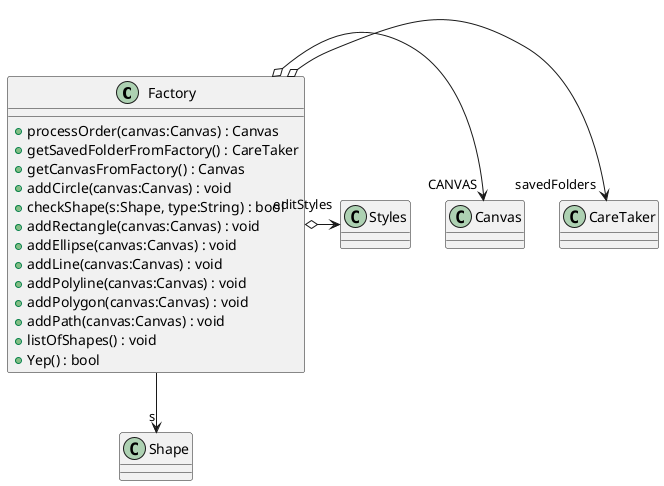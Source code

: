 @startuml
class Factory {
    + processOrder(canvas:Canvas) : Canvas
    + getSavedFolderFromFactory() : CareTaker
    + getCanvasFromFactory() : Canvas
    + addCircle(canvas:Canvas) : void
    + checkShape(s:Shape, type:String) : bool
    + addRectangle(canvas:Canvas) : void
    + addEllipse(canvas:Canvas) : void
    + addLine(canvas:Canvas) : void
    + addPolyline(canvas:Canvas) : void
    + addPolygon(canvas:Canvas) : void
    + addPath(canvas:Canvas) : void
    + listOfShapes() : void
    + Yep() : bool
}
Factory --> "s" Shape
Factory o-> "savedFolders" CareTaker
Factory o-> "CANVAS" Canvas
Factory o-> "editStyles" Styles
@enduml
